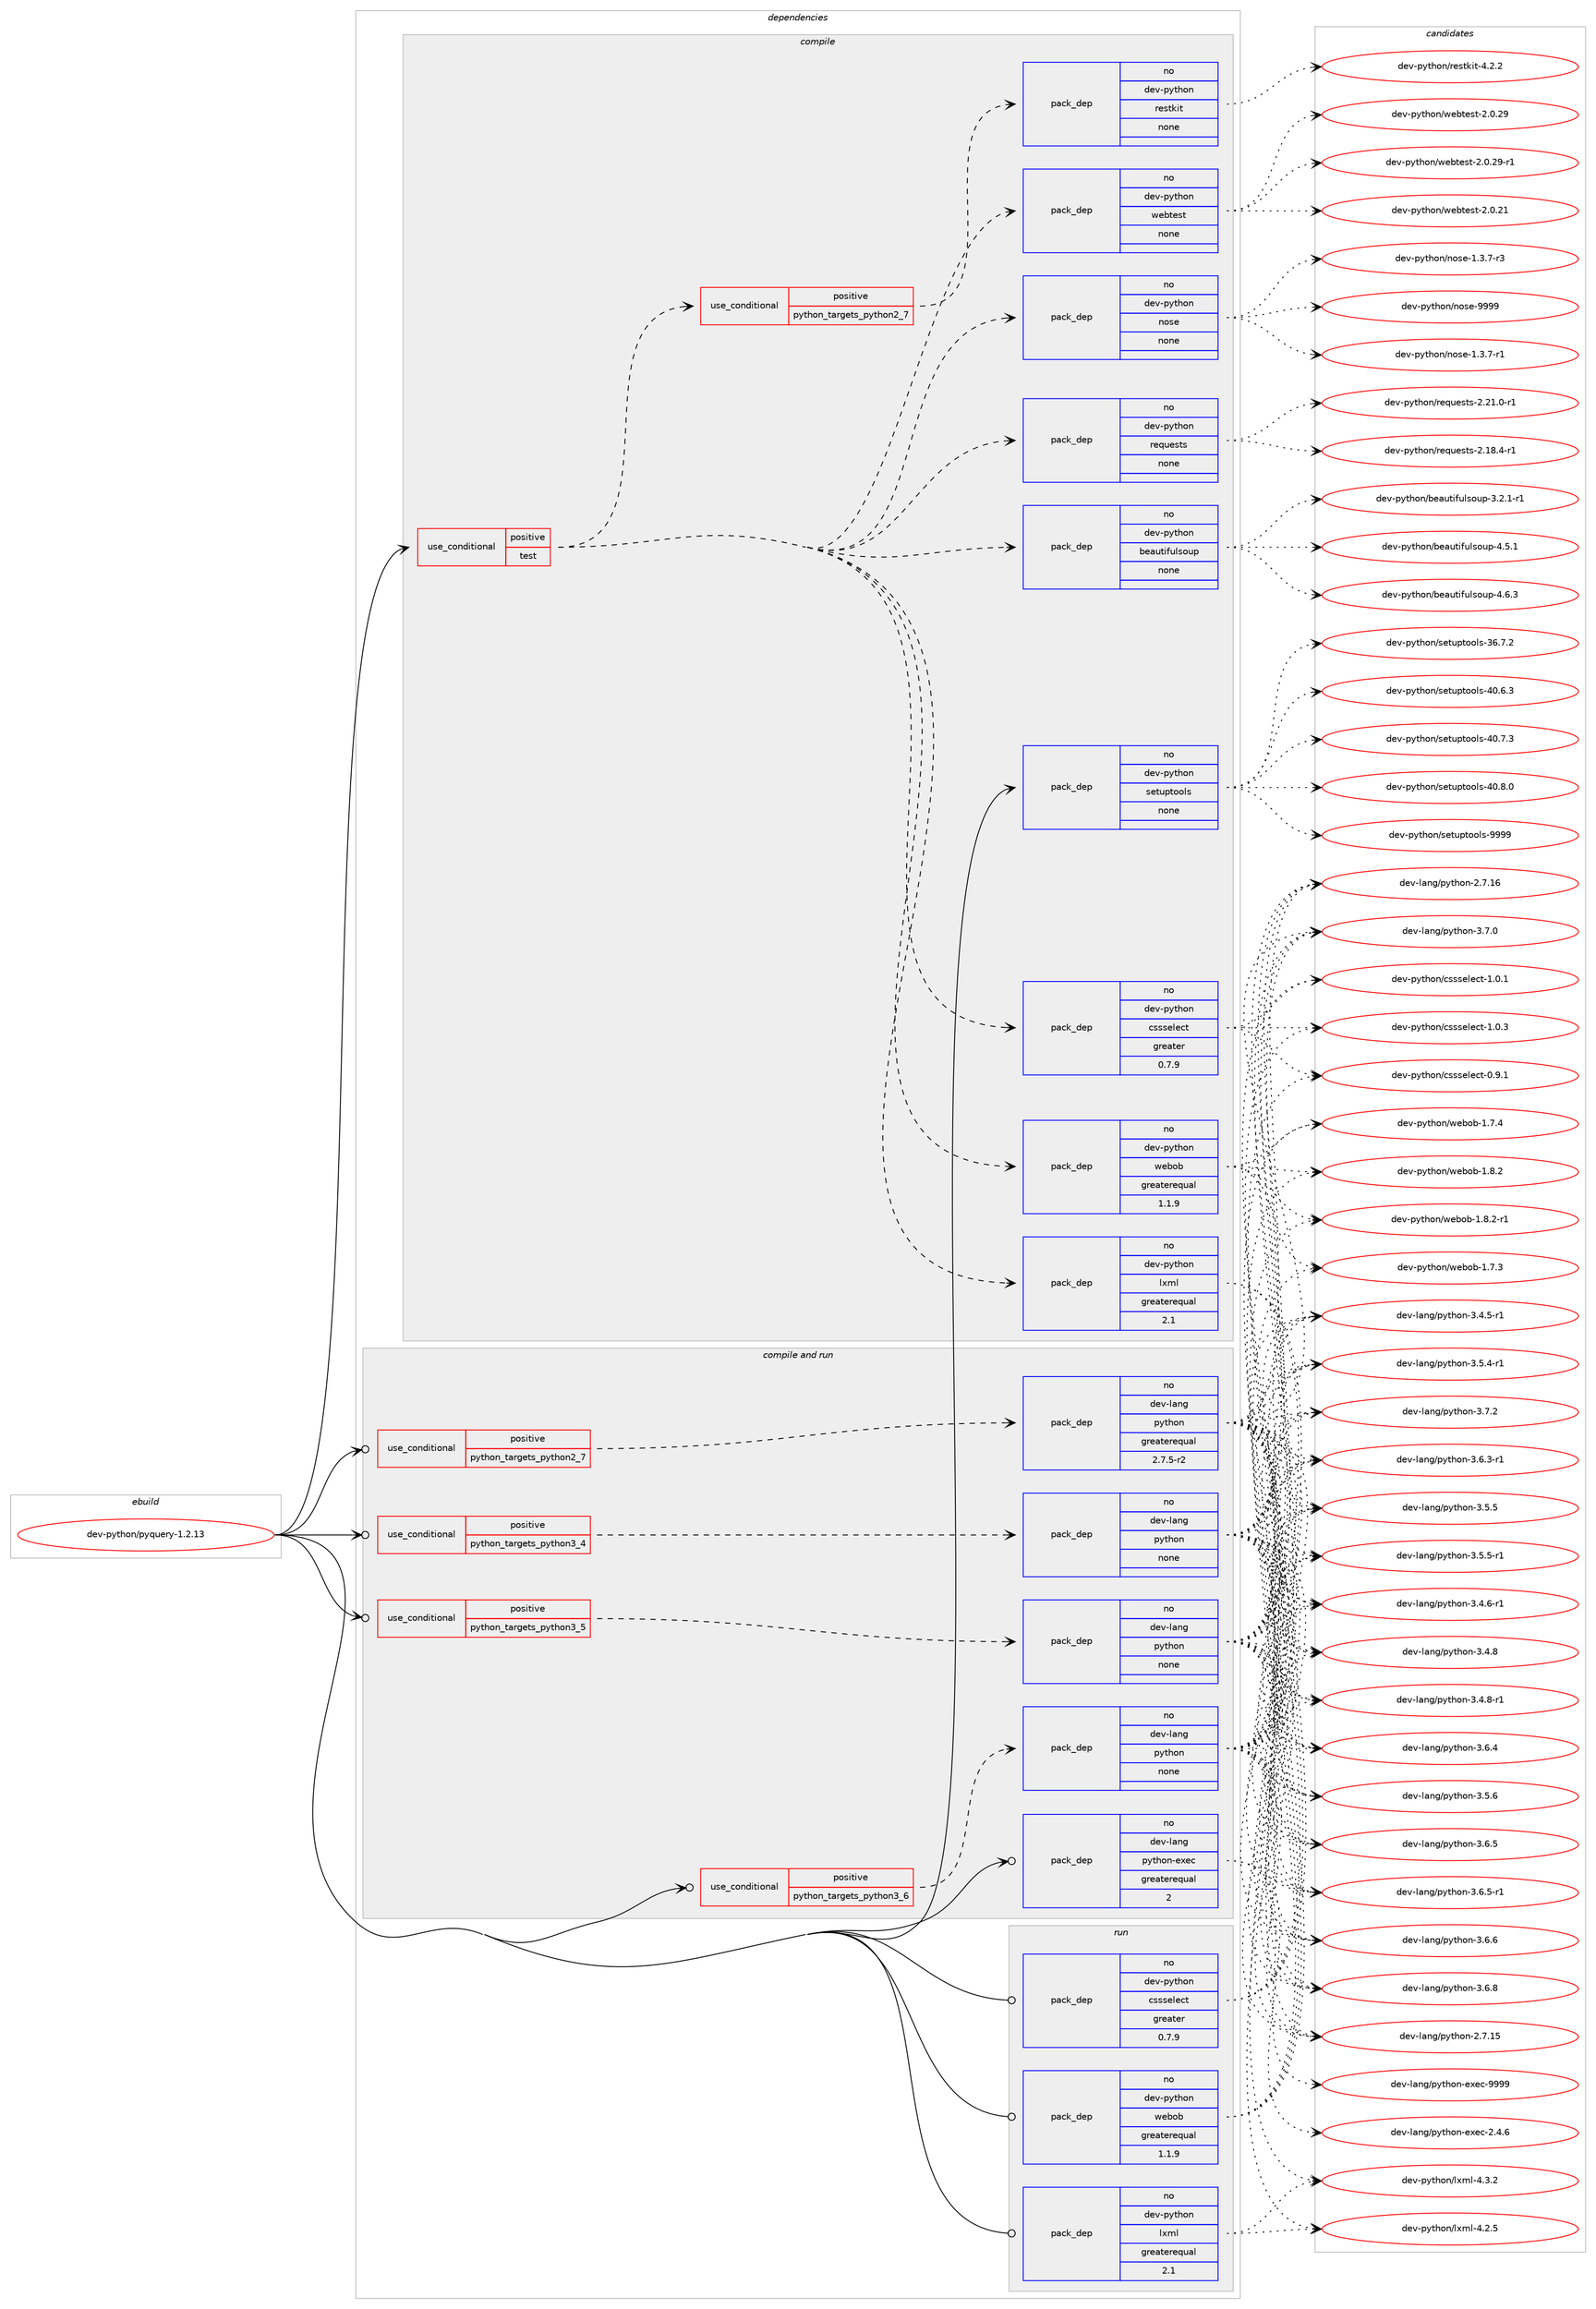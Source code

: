 digraph prolog {

# *************
# Graph options
# *************

newrank=true;
concentrate=true;
compound=true;
graph [rankdir=LR,fontname=Helvetica,fontsize=10,ranksep=1.5];#, ranksep=2.5, nodesep=0.2];
edge  [arrowhead=vee];
node  [fontname=Helvetica,fontsize=10];

# **********
# The ebuild
# **********

subgraph cluster_leftcol {
color=gray;
rank=same;
label=<<i>ebuild</i>>;
id [label="dev-python/pyquery-1.2.13", color=red, width=4, href="../dev-python/pyquery-1.2.13.svg"];
}

# ****************
# The dependencies
# ****************

subgraph cluster_midcol {
color=gray;
label=<<i>dependencies</i>>;
subgraph cluster_compile {
fillcolor="#eeeeee";
style=filled;
label=<<i>compile</i>>;
subgraph cond381633 {
dependency1431813 [label=<<TABLE BORDER="0" CELLBORDER="1" CELLSPACING="0" CELLPADDING="4"><TR><TD ROWSPAN="3" CELLPADDING="10">use_conditional</TD></TR><TR><TD>positive</TD></TR><TR><TD>test</TD></TR></TABLE>>, shape=none, color=red];
subgraph pack1026841 {
dependency1431814 [label=<<TABLE BORDER="0" CELLBORDER="1" CELLSPACING="0" CELLPADDING="4" WIDTH="220"><TR><TD ROWSPAN="6" CELLPADDING="30">pack_dep</TD></TR><TR><TD WIDTH="110">no</TD></TR><TR><TD>dev-python</TD></TR><TR><TD>lxml</TD></TR><TR><TD>greaterequal</TD></TR><TR><TD>2.1</TD></TR></TABLE>>, shape=none, color=blue];
}
dependency1431813:e -> dependency1431814:w [weight=20,style="dashed",arrowhead="vee"];
subgraph pack1026842 {
dependency1431815 [label=<<TABLE BORDER="0" CELLBORDER="1" CELLSPACING="0" CELLPADDING="4" WIDTH="220"><TR><TD ROWSPAN="6" CELLPADDING="30">pack_dep</TD></TR><TR><TD WIDTH="110">no</TD></TR><TR><TD>dev-python</TD></TR><TR><TD>cssselect</TD></TR><TR><TD>greater</TD></TR><TR><TD>0.7.9</TD></TR></TABLE>>, shape=none, color=blue];
}
dependency1431813:e -> dependency1431815:w [weight=20,style="dashed",arrowhead="vee"];
subgraph pack1026843 {
dependency1431816 [label=<<TABLE BORDER="0" CELLBORDER="1" CELLSPACING="0" CELLPADDING="4" WIDTH="220"><TR><TD ROWSPAN="6" CELLPADDING="30">pack_dep</TD></TR><TR><TD WIDTH="110">no</TD></TR><TR><TD>dev-python</TD></TR><TR><TD>webob</TD></TR><TR><TD>greaterequal</TD></TR><TR><TD>1.1.9</TD></TR></TABLE>>, shape=none, color=blue];
}
dependency1431813:e -> dependency1431816:w [weight=20,style="dashed",arrowhead="vee"];
subgraph pack1026844 {
dependency1431817 [label=<<TABLE BORDER="0" CELLBORDER="1" CELLSPACING="0" CELLPADDING="4" WIDTH="220"><TR><TD ROWSPAN="6" CELLPADDING="30">pack_dep</TD></TR><TR><TD WIDTH="110">no</TD></TR><TR><TD>dev-python</TD></TR><TR><TD>beautifulsoup</TD></TR><TR><TD>none</TD></TR><TR><TD></TD></TR></TABLE>>, shape=none, color=blue];
}
dependency1431813:e -> dependency1431817:w [weight=20,style="dashed",arrowhead="vee"];
subgraph pack1026845 {
dependency1431818 [label=<<TABLE BORDER="0" CELLBORDER="1" CELLSPACING="0" CELLPADDING="4" WIDTH="220"><TR><TD ROWSPAN="6" CELLPADDING="30">pack_dep</TD></TR><TR><TD WIDTH="110">no</TD></TR><TR><TD>dev-python</TD></TR><TR><TD>requests</TD></TR><TR><TD>none</TD></TR><TR><TD></TD></TR></TABLE>>, shape=none, color=blue];
}
dependency1431813:e -> dependency1431818:w [weight=20,style="dashed",arrowhead="vee"];
subgraph pack1026846 {
dependency1431819 [label=<<TABLE BORDER="0" CELLBORDER="1" CELLSPACING="0" CELLPADDING="4" WIDTH="220"><TR><TD ROWSPAN="6" CELLPADDING="30">pack_dep</TD></TR><TR><TD WIDTH="110">no</TD></TR><TR><TD>dev-python</TD></TR><TR><TD>nose</TD></TR><TR><TD>none</TD></TR><TR><TD></TD></TR></TABLE>>, shape=none, color=blue];
}
dependency1431813:e -> dependency1431819:w [weight=20,style="dashed",arrowhead="vee"];
subgraph pack1026847 {
dependency1431820 [label=<<TABLE BORDER="0" CELLBORDER="1" CELLSPACING="0" CELLPADDING="4" WIDTH="220"><TR><TD ROWSPAN="6" CELLPADDING="30">pack_dep</TD></TR><TR><TD WIDTH="110">no</TD></TR><TR><TD>dev-python</TD></TR><TR><TD>webtest</TD></TR><TR><TD>none</TD></TR><TR><TD></TD></TR></TABLE>>, shape=none, color=blue];
}
dependency1431813:e -> dependency1431820:w [weight=20,style="dashed",arrowhead="vee"];
subgraph cond381634 {
dependency1431821 [label=<<TABLE BORDER="0" CELLBORDER="1" CELLSPACING="0" CELLPADDING="4"><TR><TD ROWSPAN="3" CELLPADDING="10">use_conditional</TD></TR><TR><TD>positive</TD></TR><TR><TD>python_targets_python2_7</TD></TR></TABLE>>, shape=none, color=red];
subgraph pack1026848 {
dependency1431822 [label=<<TABLE BORDER="0" CELLBORDER="1" CELLSPACING="0" CELLPADDING="4" WIDTH="220"><TR><TD ROWSPAN="6" CELLPADDING="30">pack_dep</TD></TR><TR><TD WIDTH="110">no</TD></TR><TR><TD>dev-python</TD></TR><TR><TD>restkit</TD></TR><TR><TD>none</TD></TR><TR><TD></TD></TR></TABLE>>, shape=none, color=blue];
}
dependency1431821:e -> dependency1431822:w [weight=20,style="dashed",arrowhead="vee"];
}
dependency1431813:e -> dependency1431821:w [weight=20,style="dashed",arrowhead="vee"];
}
id:e -> dependency1431813:w [weight=20,style="solid",arrowhead="vee"];
subgraph pack1026849 {
dependency1431823 [label=<<TABLE BORDER="0" CELLBORDER="1" CELLSPACING="0" CELLPADDING="4" WIDTH="220"><TR><TD ROWSPAN="6" CELLPADDING="30">pack_dep</TD></TR><TR><TD WIDTH="110">no</TD></TR><TR><TD>dev-python</TD></TR><TR><TD>setuptools</TD></TR><TR><TD>none</TD></TR><TR><TD></TD></TR></TABLE>>, shape=none, color=blue];
}
id:e -> dependency1431823:w [weight=20,style="solid",arrowhead="vee"];
}
subgraph cluster_compileandrun {
fillcolor="#eeeeee";
style=filled;
label=<<i>compile and run</i>>;
subgraph cond381635 {
dependency1431824 [label=<<TABLE BORDER="0" CELLBORDER="1" CELLSPACING="0" CELLPADDING="4"><TR><TD ROWSPAN="3" CELLPADDING="10">use_conditional</TD></TR><TR><TD>positive</TD></TR><TR><TD>python_targets_python2_7</TD></TR></TABLE>>, shape=none, color=red];
subgraph pack1026850 {
dependency1431825 [label=<<TABLE BORDER="0" CELLBORDER="1" CELLSPACING="0" CELLPADDING="4" WIDTH="220"><TR><TD ROWSPAN="6" CELLPADDING="30">pack_dep</TD></TR><TR><TD WIDTH="110">no</TD></TR><TR><TD>dev-lang</TD></TR><TR><TD>python</TD></TR><TR><TD>greaterequal</TD></TR><TR><TD>2.7.5-r2</TD></TR></TABLE>>, shape=none, color=blue];
}
dependency1431824:e -> dependency1431825:w [weight=20,style="dashed",arrowhead="vee"];
}
id:e -> dependency1431824:w [weight=20,style="solid",arrowhead="odotvee"];
subgraph cond381636 {
dependency1431826 [label=<<TABLE BORDER="0" CELLBORDER="1" CELLSPACING="0" CELLPADDING="4"><TR><TD ROWSPAN="3" CELLPADDING="10">use_conditional</TD></TR><TR><TD>positive</TD></TR><TR><TD>python_targets_python3_4</TD></TR></TABLE>>, shape=none, color=red];
subgraph pack1026851 {
dependency1431827 [label=<<TABLE BORDER="0" CELLBORDER="1" CELLSPACING="0" CELLPADDING="4" WIDTH="220"><TR><TD ROWSPAN="6" CELLPADDING="30">pack_dep</TD></TR><TR><TD WIDTH="110">no</TD></TR><TR><TD>dev-lang</TD></TR><TR><TD>python</TD></TR><TR><TD>none</TD></TR><TR><TD></TD></TR></TABLE>>, shape=none, color=blue];
}
dependency1431826:e -> dependency1431827:w [weight=20,style="dashed",arrowhead="vee"];
}
id:e -> dependency1431826:w [weight=20,style="solid",arrowhead="odotvee"];
subgraph cond381637 {
dependency1431828 [label=<<TABLE BORDER="0" CELLBORDER="1" CELLSPACING="0" CELLPADDING="4"><TR><TD ROWSPAN="3" CELLPADDING="10">use_conditional</TD></TR><TR><TD>positive</TD></TR><TR><TD>python_targets_python3_5</TD></TR></TABLE>>, shape=none, color=red];
subgraph pack1026852 {
dependency1431829 [label=<<TABLE BORDER="0" CELLBORDER="1" CELLSPACING="0" CELLPADDING="4" WIDTH="220"><TR><TD ROWSPAN="6" CELLPADDING="30">pack_dep</TD></TR><TR><TD WIDTH="110">no</TD></TR><TR><TD>dev-lang</TD></TR><TR><TD>python</TD></TR><TR><TD>none</TD></TR><TR><TD></TD></TR></TABLE>>, shape=none, color=blue];
}
dependency1431828:e -> dependency1431829:w [weight=20,style="dashed",arrowhead="vee"];
}
id:e -> dependency1431828:w [weight=20,style="solid",arrowhead="odotvee"];
subgraph cond381638 {
dependency1431830 [label=<<TABLE BORDER="0" CELLBORDER="1" CELLSPACING="0" CELLPADDING="4"><TR><TD ROWSPAN="3" CELLPADDING="10">use_conditional</TD></TR><TR><TD>positive</TD></TR><TR><TD>python_targets_python3_6</TD></TR></TABLE>>, shape=none, color=red];
subgraph pack1026853 {
dependency1431831 [label=<<TABLE BORDER="0" CELLBORDER="1" CELLSPACING="0" CELLPADDING="4" WIDTH="220"><TR><TD ROWSPAN="6" CELLPADDING="30">pack_dep</TD></TR><TR><TD WIDTH="110">no</TD></TR><TR><TD>dev-lang</TD></TR><TR><TD>python</TD></TR><TR><TD>none</TD></TR><TR><TD></TD></TR></TABLE>>, shape=none, color=blue];
}
dependency1431830:e -> dependency1431831:w [weight=20,style="dashed",arrowhead="vee"];
}
id:e -> dependency1431830:w [weight=20,style="solid",arrowhead="odotvee"];
subgraph pack1026854 {
dependency1431832 [label=<<TABLE BORDER="0" CELLBORDER="1" CELLSPACING="0" CELLPADDING="4" WIDTH="220"><TR><TD ROWSPAN="6" CELLPADDING="30">pack_dep</TD></TR><TR><TD WIDTH="110">no</TD></TR><TR><TD>dev-lang</TD></TR><TR><TD>python-exec</TD></TR><TR><TD>greaterequal</TD></TR><TR><TD>2</TD></TR></TABLE>>, shape=none, color=blue];
}
id:e -> dependency1431832:w [weight=20,style="solid",arrowhead="odotvee"];
}
subgraph cluster_run {
fillcolor="#eeeeee";
style=filled;
label=<<i>run</i>>;
subgraph pack1026855 {
dependency1431833 [label=<<TABLE BORDER="0" CELLBORDER="1" CELLSPACING="0" CELLPADDING="4" WIDTH="220"><TR><TD ROWSPAN="6" CELLPADDING="30">pack_dep</TD></TR><TR><TD WIDTH="110">no</TD></TR><TR><TD>dev-python</TD></TR><TR><TD>cssselect</TD></TR><TR><TD>greater</TD></TR><TR><TD>0.7.9</TD></TR></TABLE>>, shape=none, color=blue];
}
id:e -> dependency1431833:w [weight=20,style="solid",arrowhead="odot"];
subgraph pack1026856 {
dependency1431834 [label=<<TABLE BORDER="0" CELLBORDER="1" CELLSPACING="0" CELLPADDING="4" WIDTH="220"><TR><TD ROWSPAN="6" CELLPADDING="30">pack_dep</TD></TR><TR><TD WIDTH="110">no</TD></TR><TR><TD>dev-python</TD></TR><TR><TD>lxml</TD></TR><TR><TD>greaterequal</TD></TR><TR><TD>2.1</TD></TR></TABLE>>, shape=none, color=blue];
}
id:e -> dependency1431834:w [weight=20,style="solid",arrowhead="odot"];
subgraph pack1026857 {
dependency1431835 [label=<<TABLE BORDER="0" CELLBORDER="1" CELLSPACING="0" CELLPADDING="4" WIDTH="220"><TR><TD ROWSPAN="6" CELLPADDING="30">pack_dep</TD></TR><TR><TD WIDTH="110">no</TD></TR><TR><TD>dev-python</TD></TR><TR><TD>webob</TD></TR><TR><TD>greaterequal</TD></TR><TR><TD>1.1.9</TD></TR></TABLE>>, shape=none, color=blue];
}
id:e -> dependency1431835:w [weight=20,style="solid",arrowhead="odot"];
}
}

# **************
# The candidates
# **************

subgraph cluster_choices {
rank=same;
color=gray;
label=<<i>candidates</i>>;

subgraph choice1026841 {
color=black;
nodesep=1;
choice1001011184511212111610411111047108120109108455246504653 [label="dev-python/lxml-4.2.5", color=red, width=4,href="../dev-python/lxml-4.2.5.svg"];
choice1001011184511212111610411111047108120109108455246514650 [label="dev-python/lxml-4.3.2", color=red, width=4,href="../dev-python/lxml-4.3.2.svg"];
dependency1431814:e -> choice1001011184511212111610411111047108120109108455246504653:w [style=dotted,weight="100"];
dependency1431814:e -> choice1001011184511212111610411111047108120109108455246514650:w [style=dotted,weight="100"];
}
subgraph choice1026842 {
color=black;
nodesep=1;
choice10010111845112121116104111110479911511511510110810199116454846574649 [label="dev-python/cssselect-0.9.1", color=red, width=4,href="../dev-python/cssselect-0.9.1.svg"];
choice10010111845112121116104111110479911511511510110810199116454946484649 [label="dev-python/cssselect-1.0.1", color=red, width=4,href="../dev-python/cssselect-1.0.1.svg"];
choice10010111845112121116104111110479911511511510110810199116454946484651 [label="dev-python/cssselect-1.0.3", color=red, width=4,href="../dev-python/cssselect-1.0.3.svg"];
dependency1431815:e -> choice10010111845112121116104111110479911511511510110810199116454846574649:w [style=dotted,weight="100"];
dependency1431815:e -> choice10010111845112121116104111110479911511511510110810199116454946484649:w [style=dotted,weight="100"];
dependency1431815:e -> choice10010111845112121116104111110479911511511510110810199116454946484651:w [style=dotted,weight="100"];
}
subgraph choice1026843 {
color=black;
nodesep=1;
choice10010111845112121116104111110471191019811198454946554651 [label="dev-python/webob-1.7.3", color=red, width=4,href="../dev-python/webob-1.7.3.svg"];
choice10010111845112121116104111110471191019811198454946554652 [label="dev-python/webob-1.7.4", color=red, width=4,href="../dev-python/webob-1.7.4.svg"];
choice10010111845112121116104111110471191019811198454946564650 [label="dev-python/webob-1.8.2", color=red, width=4,href="../dev-python/webob-1.8.2.svg"];
choice100101118451121211161041111104711910198111984549465646504511449 [label="dev-python/webob-1.8.2-r1", color=red, width=4,href="../dev-python/webob-1.8.2-r1.svg"];
dependency1431816:e -> choice10010111845112121116104111110471191019811198454946554651:w [style=dotted,weight="100"];
dependency1431816:e -> choice10010111845112121116104111110471191019811198454946554652:w [style=dotted,weight="100"];
dependency1431816:e -> choice10010111845112121116104111110471191019811198454946564650:w [style=dotted,weight="100"];
dependency1431816:e -> choice100101118451121211161041111104711910198111984549465646504511449:w [style=dotted,weight="100"];
}
subgraph choice1026844 {
color=black;
nodesep=1;
choice100101118451121211161041111104798101971171161051021171081151111171124551465046494511449 [label="dev-python/beautifulsoup-3.2.1-r1", color=red, width=4,href="../dev-python/beautifulsoup-3.2.1-r1.svg"];
choice10010111845112121116104111110479810197117116105102117108115111117112455246534649 [label="dev-python/beautifulsoup-4.5.1", color=red, width=4,href="../dev-python/beautifulsoup-4.5.1.svg"];
choice10010111845112121116104111110479810197117116105102117108115111117112455246544651 [label="dev-python/beautifulsoup-4.6.3", color=red, width=4,href="../dev-python/beautifulsoup-4.6.3.svg"];
dependency1431817:e -> choice100101118451121211161041111104798101971171161051021171081151111171124551465046494511449:w [style=dotted,weight="100"];
dependency1431817:e -> choice10010111845112121116104111110479810197117116105102117108115111117112455246534649:w [style=dotted,weight="100"];
dependency1431817:e -> choice10010111845112121116104111110479810197117116105102117108115111117112455246544651:w [style=dotted,weight="100"];
}
subgraph choice1026845 {
color=black;
nodesep=1;
choice1001011184511212111610411111047114101113117101115116115455046495646524511449 [label="dev-python/requests-2.18.4-r1", color=red, width=4,href="../dev-python/requests-2.18.4-r1.svg"];
choice1001011184511212111610411111047114101113117101115116115455046504946484511449 [label="dev-python/requests-2.21.0-r1", color=red, width=4,href="../dev-python/requests-2.21.0-r1.svg"];
dependency1431818:e -> choice1001011184511212111610411111047114101113117101115116115455046495646524511449:w [style=dotted,weight="100"];
dependency1431818:e -> choice1001011184511212111610411111047114101113117101115116115455046504946484511449:w [style=dotted,weight="100"];
}
subgraph choice1026846 {
color=black;
nodesep=1;
choice10010111845112121116104111110471101111151014549465146554511449 [label="dev-python/nose-1.3.7-r1", color=red, width=4,href="../dev-python/nose-1.3.7-r1.svg"];
choice10010111845112121116104111110471101111151014549465146554511451 [label="dev-python/nose-1.3.7-r3", color=red, width=4,href="../dev-python/nose-1.3.7-r3.svg"];
choice10010111845112121116104111110471101111151014557575757 [label="dev-python/nose-9999", color=red, width=4,href="../dev-python/nose-9999.svg"];
dependency1431819:e -> choice10010111845112121116104111110471101111151014549465146554511449:w [style=dotted,weight="100"];
dependency1431819:e -> choice10010111845112121116104111110471101111151014549465146554511451:w [style=dotted,weight="100"];
dependency1431819:e -> choice10010111845112121116104111110471101111151014557575757:w [style=dotted,weight="100"];
}
subgraph choice1026847 {
color=black;
nodesep=1;
choice10010111845112121116104111110471191019811610111511645504648465049 [label="dev-python/webtest-2.0.21", color=red, width=4,href="../dev-python/webtest-2.0.21.svg"];
choice10010111845112121116104111110471191019811610111511645504648465057 [label="dev-python/webtest-2.0.29", color=red, width=4,href="../dev-python/webtest-2.0.29.svg"];
choice100101118451121211161041111104711910198116101115116455046484650574511449 [label="dev-python/webtest-2.0.29-r1", color=red, width=4,href="../dev-python/webtest-2.0.29-r1.svg"];
dependency1431820:e -> choice10010111845112121116104111110471191019811610111511645504648465049:w [style=dotted,weight="100"];
dependency1431820:e -> choice10010111845112121116104111110471191019811610111511645504648465057:w [style=dotted,weight="100"];
dependency1431820:e -> choice100101118451121211161041111104711910198116101115116455046484650574511449:w [style=dotted,weight="100"];
}
subgraph choice1026848 {
color=black;
nodesep=1;
choice1001011184511212111610411111047114101115116107105116455246504650 [label="dev-python/restkit-4.2.2", color=red, width=4,href="../dev-python/restkit-4.2.2.svg"];
dependency1431822:e -> choice1001011184511212111610411111047114101115116107105116455246504650:w [style=dotted,weight="100"];
}
subgraph choice1026849 {
color=black;
nodesep=1;
choice100101118451121211161041111104711510111611711211611111110811545515446554650 [label="dev-python/setuptools-36.7.2", color=red, width=4,href="../dev-python/setuptools-36.7.2.svg"];
choice100101118451121211161041111104711510111611711211611111110811545524846544651 [label="dev-python/setuptools-40.6.3", color=red, width=4,href="../dev-python/setuptools-40.6.3.svg"];
choice100101118451121211161041111104711510111611711211611111110811545524846554651 [label="dev-python/setuptools-40.7.3", color=red, width=4,href="../dev-python/setuptools-40.7.3.svg"];
choice100101118451121211161041111104711510111611711211611111110811545524846564648 [label="dev-python/setuptools-40.8.0", color=red, width=4,href="../dev-python/setuptools-40.8.0.svg"];
choice10010111845112121116104111110471151011161171121161111111081154557575757 [label="dev-python/setuptools-9999", color=red, width=4,href="../dev-python/setuptools-9999.svg"];
dependency1431823:e -> choice100101118451121211161041111104711510111611711211611111110811545515446554650:w [style=dotted,weight="100"];
dependency1431823:e -> choice100101118451121211161041111104711510111611711211611111110811545524846544651:w [style=dotted,weight="100"];
dependency1431823:e -> choice100101118451121211161041111104711510111611711211611111110811545524846554651:w [style=dotted,weight="100"];
dependency1431823:e -> choice100101118451121211161041111104711510111611711211611111110811545524846564648:w [style=dotted,weight="100"];
dependency1431823:e -> choice10010111845112121116104111110471151011161171121161111111081154557575757:w [style=dotted,weight="100"];
}
subgraph choice1026850 {
color=black;
nodesep=1;
choice10010111845108971101034711212111610411111045504655464953 [label="dev-lang/python-2.7.15", color=red, width=4,href="../dev-lang/python-2.7.15.svg"];
choice10010111845108971101034711212111610411111045504655464954 [label="dev-lang/python-2.7.16", color=red, width=4,href="../dev-lang/python-2.7.16.svg"];
choice1001011184510897110103471121211161041111104551465246534511449 [label="dev-lang/python-3.4.5-r1", color=red, width=4,href="../dev-lang/python-3.4.5-r1.svg"];
choice1001011184510897110103471121211161041111104551465246544511449 [label="dev-lang/python-3.4.6-r1", color=red, width=4,href="../dev-lang/python-3.4.6-r1.svg"];
choice100101118451089711010347112121116104111110455146524656 [label="dev-lang/python-3.4.8", color=red, width=4,href="../dev-lang/python-3.4.8.svg"];
choice1001011184510897110103471121211161041111104551465246564511449 [label="dev-lang/python-3.4.8-r1", color=red, width=4,href="../dev-lang/python-3.4.8-r1.svg"];
choice1001011184510897110103471121211161041111104551465346524511449 [label="dev-lang/python-3.5.4-r1", color=red, width=4,href="../dev-lang/python-3.5.4-r1.svg"];
choice100101118451089711010347112121116104111110455146534653 [label="dev-lang/python-3.5.5", color=red, width=4,href="../dev-lang/python-3.5.5.svg"];
choice1001011184510897110103471121211161041111104551465346534511449 [label="dev-lang/python-3.5.5-r1", color=red, width=4,href="../dev-lang/python-3.5.5-r1.svg"];
choice100101118451089711010347112121116104111110455146534654 [label="dev-lang/python-3.5.6", color=red, width=4,href="../dev-lang/python-3.5.6.svg"];
choice1001011184510897110103471121211161041111104551465446514511449 [label="dev-lang/python-3.6.3-r1", color=red, width=4,href="../dev-lang/python-3.6.3-r1.svg"];
choice100101118451089711010347112121116104111110455146544652 [label="dev-lang/python-3.6.4", color=red, width=4,href="../dev-lang/python-3.6.4.svg"];
choice100101118451089711010347112121116104111110455146544653 [label="dev-lang/python-3.6.5", color=red, width=4,href="../dev-lang/python-3.6.5.svg"];
choice1001011184510897110103471121211161041111104551465446534511449 [label="dev-lang/python-3.6.5-r1", color=red, width=4,href="../dev-lang/python-3.6.5-r1.svg"];
choice100101118451089711010347112121116104111110455146544654 [label="dev-lang/python-3.6.6", color=red, width=4,href="../dev-lang/python-3.6.6.svg"];
choice100101118451089711010347112121116104111110455146544656 [label="dev-lang/python-3.6.8", color=red, width=4,href="../dev-lang/python-3.6.8.svg"];
choice100101118451089711010347112121116104111110455146554648 [label="dev-lang/python-3.7.0", color=red, width=4,href="../dev-lang/python-3.7.0.svg"];
choice100101118451089711010347112121116104111110455146554650 [label="dev-lang/python-3.7.2", color=red, width=4,href="../dev-lang/python-3.7.2.svg"];
dependency1431825:e -> choice10010111845108971101034711212111610411111045504655464953:w [style=dotted,weight="100"];
dependency1431825:e -> choice10010111845108971101034711212111610411111045504655464954:w [style=dotted,weight="100"];
dependency1431825:e -> choice1001011184510897110103471121211161041111104551465246534511449:w [style=dotted,weight="100"];
dependency1431825:e -> choice1001011184510897110103471121211161041111104551465246544511449:w [style=dotted,weight="100"];
dependency1431825:e -> choice100101118451089711010347112121116104111110455146524656:w [style=dotted,weight="100"];
dependency1431825:e -> choice1001011184510897110103471121211161041111104551465246564511449:w [style=dotted,weight="100"];
dependency1431825:e -> choice1001011184510897110103471121211161041111104551465346524511449:w [style=dotted,weight="100"];
dependency1431825:e -> choice100101118451089711010347112121116104111110455146534653:w [style=dotted,weight="100"];
dependency1431825:e -> choice1001011184510897110103471121211161041111104551465346534511449:w [style=dotted,weight="100"];
dependency1431825:e -> choice100101118451089711010347112121116104111110455146534654:w [style=dotted,weight="100"];
dependency1431825:e -> choice1001011184510897110103471121211161041111104551465446514511449:w [style=dotted,weight="100"];
dependency1431825:e -> choice100101118451089711010347112121116104111110455146544652:w [style=dotted,weight="100"];
dependency1431825:e -> choice100101118451089711010347112121116104111110455146544653:w [style=dotted,weight="100"];
dependency1431825:e -> choice1001011184510897110103471121211161041111104551465446534511449:w [style=dotted,weight="100"];
dependency1431825:e -> choice100101118451089711010347112121116104111110455146544654:w [style=dotted,weight="100"];
dependency1431825:e -> choice100101118451089711010347112121116104111110455146544656:w [style=dotted,weight="100"];
dependency1431825:e -> choice100101118451089711010347112121116104111110455146554648:w [style=dotted,weight="100"];
dependency1431825:e -> choice100101118451089711010347112121116104111110455146554650:w [style=dotted,weight="100"];
}
subgraph choice1026851 {
color=black;
nodesep=1;
choice10010111845108971101034711212111610411111045504655464953 [label="dev-lang/python-2.7.15", color=red, width=4,href="../dev-lang/python-2.7.15.svg"];
choice10010111845108971101034711212111610411111045504655464954 [label="dev-lang/python-2.7.16", color=red, width=4,href="../dev-lang/python-2.7.16.svg"];
choice1001011184510897110103471121211161041111104551465246534511449 [label="dev-lang/python-3.4.5-r1", color=red, width=4,href="../dev-lang/python-3.4.5-r1.svg"];
choice1001011184510897110103471121211161041111104551465246544511449 [label="dev-lang/python-3.4.6-r1", color=red, width=4,href="../dev-lang/python-3.4.6-r1.svg"];
choice100101118451089711010347112121116104111110455146524656 [label="dev-lang/python-3.4.8", color=red, width=4,href="../dev-lang/python-3.4.8.svg"];
choice1001011184510897110103471121211161041111104551465246564511449 [label="dev-lang/python-3.4.8-r1", color=red, width=4,href="../dev-lang/python-3.4.8-r1.svg"];
choice1001011184510897110103471121211161041111104551465346524511449 [label="dev-lang/python-3.5.4-r1", color=red, width=4,href="../dev-lang/python-3.5.4-r1.svg"];
choice100101118451089711010347112121116104111110455146534653 [label="dev-lang/python-3.5.5", color=red, width=4,href="../dev-lang/python-3.5.5.svg"];
choice1001011184510897110103471121211161041111104551465346534511449 [label="dev-lang/python-3.5.5-r1", color=red, width=4,href="../dev-lang/python-3.5.5-r1.svg"];
choice100101118451089711010347112121116104111110455146534654 [label="dev-lang/python-3.5.6", color=red, width=4,href="../dev-lang/python-3.5.6.svg"];
choice1001011184510897110103471121211161041111104551465446514511449 [label="dev-lang/python-3.6.3-r1", color=red, width=4,href="../dev-lang/python-3.6.3-r1.svg"];
choice100101118451089711010347112121116104111110455146544652 [label="dev-lang/python-3.6.4", color=red, width=4,href="../dev-lang/python-3.6.4.svg"];
choice100101118451089711010347112121116104111110455146544653 [label="dev-lang/python-3.6.5", color=red, width=4,href="../dev-lang/python-3.6.5.svg"];
choice1001011184510897110103471121211161041111104551465446534511449 [label="dev-lang/python-3.6.5-r1", color=red, width=4,href="../dev-lang/python-3.6.5-r1.svg"];
choice100101118451089711010347112121116104111110455146544654 [label="dev-lang/python-3.6.6", color=red, width=4,href="../dev-lang/python-3.6.6.svg"];
choice100101118451089711010347112121116104111110455146544656 [label="dev-lang/python-3.6.8", color=red, width=4,href="../dev-lang/python-3.6.8.svg"];
choice100101118451089711010347112121116104111110455146554648 [label="dev-lang/python-3.7.0", color=red, width=4,href="../dev-lang/python-3.7.0.svg"];
choice100101118451089711010347112121116104111110455146554650 [label="dev-lang/python-3.7.2", color=red, width=4,href="../dev-lang/python-3.7.2.svg"];
dependency1431827:e -> choice10010111845108971101034711212111610411111045504655464953:w [style=dotted,weight="100"];
dependency1431827:e -> choice10010111845108971101034711212111610411111045504655464954:w [style=dotted,weight="100"];
dependency1431827:e -> choice1001011184510897110103471121211161041111104551465246534511449:w [style=dotted,weight="100"];
dependency1431827:e -> choice1001011184510897110103471121211161041111104551465246544511449:w [style=dotted,weight="100"];
dependency1431827:e -> choice100101118451089711010347112121116104111110455146524656:w [style=dotted,weight="100"];
dependency1431827:e -> choice1001011184510897110103471121211161041111104551465246564511449:w [style=dotted,weight="100"];
dependency1431827:e -> choice1001011184510897110103471121211161041111104551465346524511449:w [style=dotted,weight="100"];
dependency1431827:e -> choice100101118451089711010347112121116104111110455146534653:w [style=dotted,weight="100"];
dependency1431827:e -> choice1001011184510897110103471121211161041111104551465346534511449:w [style=dotted,weight="100"];
dependency1431827:e -> choice100101118451089711010347112121116104111110455146534654:w [style=dotted,weight="100"];
dependency1431827:e -> choice1001011184510897110103471121211161041111104551465446514511449:w [style=dotted,weight="100"];
dependency1431827:e -> choice100101118451089711010347112121116104111110455146544652:w [style=dotted,weight="100"];
dependency1431827:e -> choice100101118451089711010347112121116104111110455146544653:w [style=dotted,weight="100"];
dependency1431827:e -> choice1001011184510897110103471121211161041111104551465446534511449:w [style=dotted,weight="100"];
dependency1431827:e -> choice100101118451089711010347112121116104111110455146544654:w [style=dotted,weight="100"];
dependency1431827:e -> choice100101118451089711010347112121116104111110455146544656:w [style=dotted,weight="100"];
dependency1431827:e -> choice100101118451089711010347112121116104111110455146554648:w [style=dotted,weight="100"];
dependency1431827:e -> choice100101118451089711010347112121116104111110455146554650:w [style=dotted,weight="100"];
}
subgraph choice1026852 {
color=black;
nodesep=1;
choice10010111845108971101034711212111610411111045504655464953 [label="dev-lang/python-2.7.15", color=red, width=4,href="../dev-lang/python-2.7.15.svg"];
choice10010111845108971101034711212111610411111045504655464954 [label="dev-lang/python-2.7.16", color=red, width=4,href="../dev-lang/python-2.7.16.svg"];
choice1001011184510897110103471121211161041111104551465246534511449 [label="dev-lang/python-3.4.5-r1", color=red, width=4,href="../dev-lang/python-3.4.5-r1.svg"];
choice1001011184510897110103471121211161041111104551465246544511449 [label="dev-lang/python-3.4.6-r1", color=red, width=4,href="../dev-lang/python-3.4.6-r1.svg"];
choice100101118451089711010347112121116104111110455146524656 [label="dev-lang/python-3.4.8", color=red, width=4,href="../dev-lang/python-3.4.8.svg"];
choice1001011184510897110103471121211161041111104551465246564511449 [label="dev-lang/python-3.4.8-r1", color=red, width=4,href="../dev-lang/python-3.4.8-r1.svg"];
choice1001011184510897110103471121211161041111104551465346524511449 [label="dev-lang/python-3.5.4-r1", color=red, width=4,href="../dev-lang/python-3.5.4-r1.svg"];
choice100101118451089711010347112121116104111110455146534653 [label="dev-lang/python-3.5.5", color=red, width=4,href="../dev-lang/python-3.5.5.svg"];
choice1001011184510897110103471121211161041111104551465346534511449 [label="dev-lang/python-3.5.5-r1", color=red, width=4,href="../dev-lang/python-3.5.5-r1.svg"];
choice100101118451089711010347112121116104111110455146534654 [label="dev-lang/python-3.5.6", color=red, width=4,href="../dev-lang/python-3.5.6.svg"];
choice1001011184510897110103471121211161041111104551465446514511449 [label="dev-lang/python-3.6.3-r1", color=red, width=4,href="../dev-lang/python-3.6.3-r1.svg"];
choice100101118451089711010347112121116104111110455146544652 [label="dev-lang/python-3.6.4", color=red, width=4,href="../dev-lang/python-3.6.4.svg"];
choice100101118451089711010347112121116104111110455146544653 [label="dev-lang/python-3.6.5", color=red, width=4,href="../dev-lang/python-3.6.5.svg"];
choice1001011184510897110103471121211161041111104551465446534511449 [label="dev-lang/python-3.6.5-r1", color=red, width=4,href="../dev-lang/python-3.6.5-r1.svg"];
choice100101118451089711010347112121116104111110455146544654 [label="dev-lang/python-3.6.6", color=red, width=4,href="../dev-lang/python-3.6.6.svg"];
choice100101118451089711010347112121116104111110455146544656 [label="dev-lang/python-3.6.8", color=red, width=4,href="../dev-lang/python-3.6.8.svg"];
choice100101118451089711010347112121116104111110455146554648 [label="dev-lang/python-3.7.0", color=red, width=4,href="../dev-lang/python-3.7.0.svg"];
choice100101118451089711010347112121116104111110455146554650 [label="dev-lang/python-3.7.2", color=red, width=4,href="../dev-lang/python-3.7.2.svg"];
dependency1431829:e -> choice10010111845108971101034711212111610411111045504655464953:w [style=dotted,weight="100"];
dependency1431829:e -> choice10010111845108971101034711212111610411111045504655464954:w [style=dotted,weight="100"];
dependency1431829:e -> choice1001011184510897110103471121211161041111104551465246534511449:w [style=dotted,weight="100"];
dependency1431829:e -> choice1001011184510897110103471121211161041111104551465246544511449:w [style=dotted,weight="100"];
dependency1431829:e -> choice100101118451089711010347112121116104111110455146524656:w [style=dotted,weight="100"];
dependency1431829:e -> choice1001011184510897110103471121211161041111104551465246564511449:w [style=dotted,weight="100"];
dependency1431829:e -> choice1001011184510897110103471121211161041111104551465346524511449:w [style=dotted,weight="100"];
dependency1431829:e -> choice100101118451089711010347112121116104111110455146534653:w [style=dotted,weight="100"];
dependency1431829:e -> choice1001011184510897110103471121211161041111104551465346534511449:w [style=dotted,weight="100"];
dependency1431829:e -> choice100101118451089711010347112121116104111110455146534654:w [style=dotted,weight="100"];
dependency1431829:e -> choice1001011184510897110103471121211161041111104551465446514511449:w [style=dotted,weight="100"];
dependency1431829:e -> choice100101118451089711010347112121116104111110455146544652:w [style=dotted,weight="100"];
dependency1431829:e -> choice100101118451089711010347112121116104111110455146544653:w [style=dotted,weight="100"];
dependency1431829:e -> choice1001011184510897110103471121211161041111104551465446534511449:w [style=dotted,weight="100"];
dependency1431829:e -> choice100101118451089711010347112121116104111110455146544654:w [style=dotted,weight="100"];
dependency1431829:e -> choice100101118451089711010347112121116104111110455146544656:w [style=dotted,weight="100"];
dependency1431829:e -> choice100101118451089711010347112121116104111110455146554648:w [style=dotted,weight="100"];
dependency1431829:e -> choice100101118451089711010347112121116104111110455146554650:w [style=dotted,weight="100"];
}
subgraph choice1026853 {
color=black;
nodesep=1;
choice10010111845108971101034711212111610411111045504655464953 [label="dev-lang/python-2.7.15", color=red, width=4,href="../dev-lang/python-2.7.15.svg"];
choice10010111845108971101034711212111610411111045504655464954 [label="dev-lang/python-2.7.16", color=red, width=4,href="../dev-lang/python-2.7.16.svg"];
choice1001011184510897110103471121211161041111104551465246534511449 [label="dev-lang/python-3.4.5-r1", color=red, width=4,href="../dev-lang/python-3.4.5-r1.svg"];
choice1001011184510897110103471121211161041111104551465246544511449 [label="dev-lang/python-3.4.6-r1", color=red, width=4,href="../dev-lang/python-3.4.6-r1.svg"];
choice100101118451089711010347112121116104111110455146524656 [label="dev-lang/python-3.4.8", color=red, width=4,href="../dev-lang/python-3.4.8.svg"];
choice1001011184510897110103471121211161041111104551465246564511449 [label="dev-lang/python-3.4.8-r1", color=red, width=4,href="../dev-lang/python-3.4.8-r1.svg"];
choice1001011184510897110103471121211161041111104551465346524511449 [label="dev-lang/python-3.5.4-r1", color=red, width=4,href="../dev-lang/python-3.5.4-r1.svg"];
choice100101118451089711010347112121116104111110455146534653 [label="dev-lang/python-3.5.5", color=red, width=4,href="../dev-lang/python-3.5.5.svg"];
choice1001011184510897110103471121211161041111104551465346534511449 [label="dev-lang/python-3.5.5-r1", color=red, width=4,href="../dev-lang/python-3.5.5-r1.svg"];
choice100101118451089711010347112121116104111110455146534654 [label="dev-lang/python-3.5.6", color=red, width=4,href="../dev-lang/python-3.5.6.svg"];
choice1001011184510897110103471121211161041111104551465446514511449 [label="dev-lang/python-3.6.3-r1", color=red, width=4,href="../dev-lang/python-3.6.3-r1.svg"];
choice100101118451089711010347112121116104111110455146544652 [label="dev-lang/python-3.6.4", color=red, width=4,href="../dev-lang/python-3.6.4.svg"];
choice100101118451089711010347112121116104111110455146544653 [label="dev-lang/python-3.6.5", color=red, width=4,href="../dev-lang/python-3.6.5.svg"];
choice1001011184510897110103471121211161041111104551465446534511449 [label="dev-lang/python-3.6.5-r1", color=red, width=4,href="../dev-lang/python-3.6.5-r1.svg"];
choice100101118451089711010347112121116104111110455146544654 [label="dev-lang/python-3.6.6", color=red, width=4,href="../dev-lang/python-3.6.6.svg"];
choice100101118451089711010347112121116104111110455146544656 [label="dev-lang/python-3.6.8", color=red, width=4,href="../dev-lang/python-3.6.8.svg"];
choice100101118451089711010347112121116104111110455146554648 [label="dev-lang/python-3.7.0", color=red, width=4,href="../dev-lang/python-3.7.0.svg"];
choice100101118451089711010347112121116104111110455146554650 [label="dev-lang/python-3.7.2", color=red, width=4,href="../dev-lang/python-3.7.2.svg"];
dependency1431831:e -> choice10010111845108971101034711212111610411111045504655464953:w [style=dotted,weight="100"];
dependency1431831:e -> choice10010111845108971101034711212111610411111045504655464954:w [style=dotted,weight="100"];
dependency1431831:e -> choice1001011184510897110103471121211161041111104551465246534511449:w [style=dotted,weight="100"];
dependency1431831:e -> choice1001011184510897110103471121211161041111104551465246544511449:w [style=dotted,weight="100"];
dependency1431831:e -> choice100101118451089711010347112121116104111110455146524656:w [style=dotted,weight="100"];
dependency1431831:e -> choice1001011184510897110103471121211161041111104551465246564511449:w [style=dotted,weight="100"];
dependency1431831:e -> choice1001011184510897110103471121211161041111104551465346524511449:w [style=dotted,weight="100"];
dependency1431831:e -> choice100101118451089711010347112121116104111110455146534653:w [style=dotted,weight="100"];
dependency1431831:e -> choice1001011184510897110103471121211161041111104551465346534511449:w [style=dotted,weight="100"];
dependency1431831:e -> choice100101118451089711010347112121116104111110455146534654:w [style=dotted,weight="100"];
dependency1431831:e -> choice1001011184510897110103471121211161041111104551465446514511449:w [style=dotted,weight="100"];
dependency1431831:e -> choice100101118451089711010347112121116104111110455146544652:w [style=dotted,weight="100"];
dependency1431831:e -> choice100101118451089711010347112121116104111110455146544653:w [style=dotted,weight="100"];
dependency1431831:e -> choice1001011184510897110103471121211161041111104551465446534511449:w [style=dotted,weight="100"];
dependency1431831:e -> choice100101118451089711010347112121116104111110455146544654:w [style=dotted,weight="100"];
dependency1431831:e -> choice100101118451089711010347112121116104111110455146544656:w [style=dotted,weight="100"];
dependency1431831:e -> choice100101118451089711010347112121116104111110455146554648:w [style=dotted,weight="100"];
dependency1431831:e -> choice100101118451089711010347112121116104111110455146554650:w [style=dotted,weight="100"];
}
subgraph choice1026854 {
color=black;
nodesep=1;
choice1001011184510897110103471121211161041111104510112010199455046524654 [label="dev-lang/python-exec-2.4.6", color=red, width=4,href="../dev-lang/python-exec-2.4.6.svg"];
choice10010111845108971101034711212111610411111045101120101994557575757 [label="dev-lang/python-exec-9999", color=red, width=4,href="../dev-lang/python-exec-9999.svg"];
dependency1431832:e -> choice1001011184510897110103471121211161041111104510112010199455046524654:w [style=dotted,weight="100"];
dependency1431832:e -> choice10010111845108971101034711212111610411111045101120101994557575757:w [style=dotted,weight="100"];
}
subgraph choice1026855 {
color=black;
nodesep=1;
choice10010111845112121116104111110479911511511510110810199116454846574649 [label="dev-python/cssselect-0.9.1", color=red, width=4,href="../dev-python/cssselect-0.9.1.svg"];
choice10010111845112121116104111110479911511511510110810199116454946484649 [label="dev-python/cssselect-1.0.1", color=red, width=4,href="../dev-python/cssselect-1.0.1.svg"];
choice10010111845112121116104111110479911511511510110810199116454946484651 [label="dev-python/cssselect-1.0.3", color=red, width=4,href="../dev-python/cssselect-1.0.3.svg"];
dependency1431833:e -> choice10010111845112121116104111110479911511511510110810199116454846574649:w [style=dotted,weight="100"];
dependency1431833:e -> choice10010111845112121116104111110479911511511510110810199116454946484649:w [style=dotted,weight="100"];
dependency1431833:e -> choice10010111845112121116104111110479911511511510110810199116454946484651:w [style=dotted,weight="100"];
}
subgraph choice1026856 {
color=black;
nodesep=1;
choice1001011184511212111610411111047108120109108455246504653 [label="dev-python/lxml-4.2.5", color=red, width=4,href="../dev-python/lxml-4.2.5.svg"];
choice1001011184511212111610411111047108120109108455246514650 [label="dev-python/lxml-4.3.2", color=red, width=4,href="../dev-python/lxml-4.3.2.svg"];
dependency1431834:e -> choice1001011184511212111610411111047108120109108455246504653:w [style=dotted,weight="100"];
dependency1431834:e -> choice1001011184511212111610411111047108120109108455246514650:w [style=dotted,weight="100"];
}
subgraph choice1026857 {
color=black;
nodesep=1;
choice10010111845112121116104111110471191019811198454946554651 [label="dev-python/webob-1.7.3", color=red, width=4,href="../dev-python/webob-1.7.3.svg"];
choice10010111845112121116104111110471191019811198454946554652 [label="dev-python/webob-1.7.4", color=red, width=4,href="../dev-python/webob-1.7.4.svg"];
choice10010111845112121116104111110471191019811198454946564650 [label="dev-python/webob-1.8.2", color=red, width=4,href="../dev-python/webob-1.8.2.svg"];
choice100101118451121211161041111104711910198111984549465646504511449 [label="dev-python/webob-1.8.2-r1", color=red, width=4,href="../dev-python/webob-1.8.2-r1.svg"];
dependency1431835:e -> choice10010111845112121116104111110471191019811198454946554651:w [style=dotted,weight="100"];
dependency1431835:e -> choice10010111845112121116104111110471191019811198454946554652:w [style=dotted,weight="100"];
dependency1431835:e -> choice10010111845112121116104111110471191019811198454946564650:w [style=dotted,weight="100"];
dependency1431835:e -> choice100101118451121211161041111104711910198111984549465646504511449:w [style=dotted,weight="100"];
}
}

}
